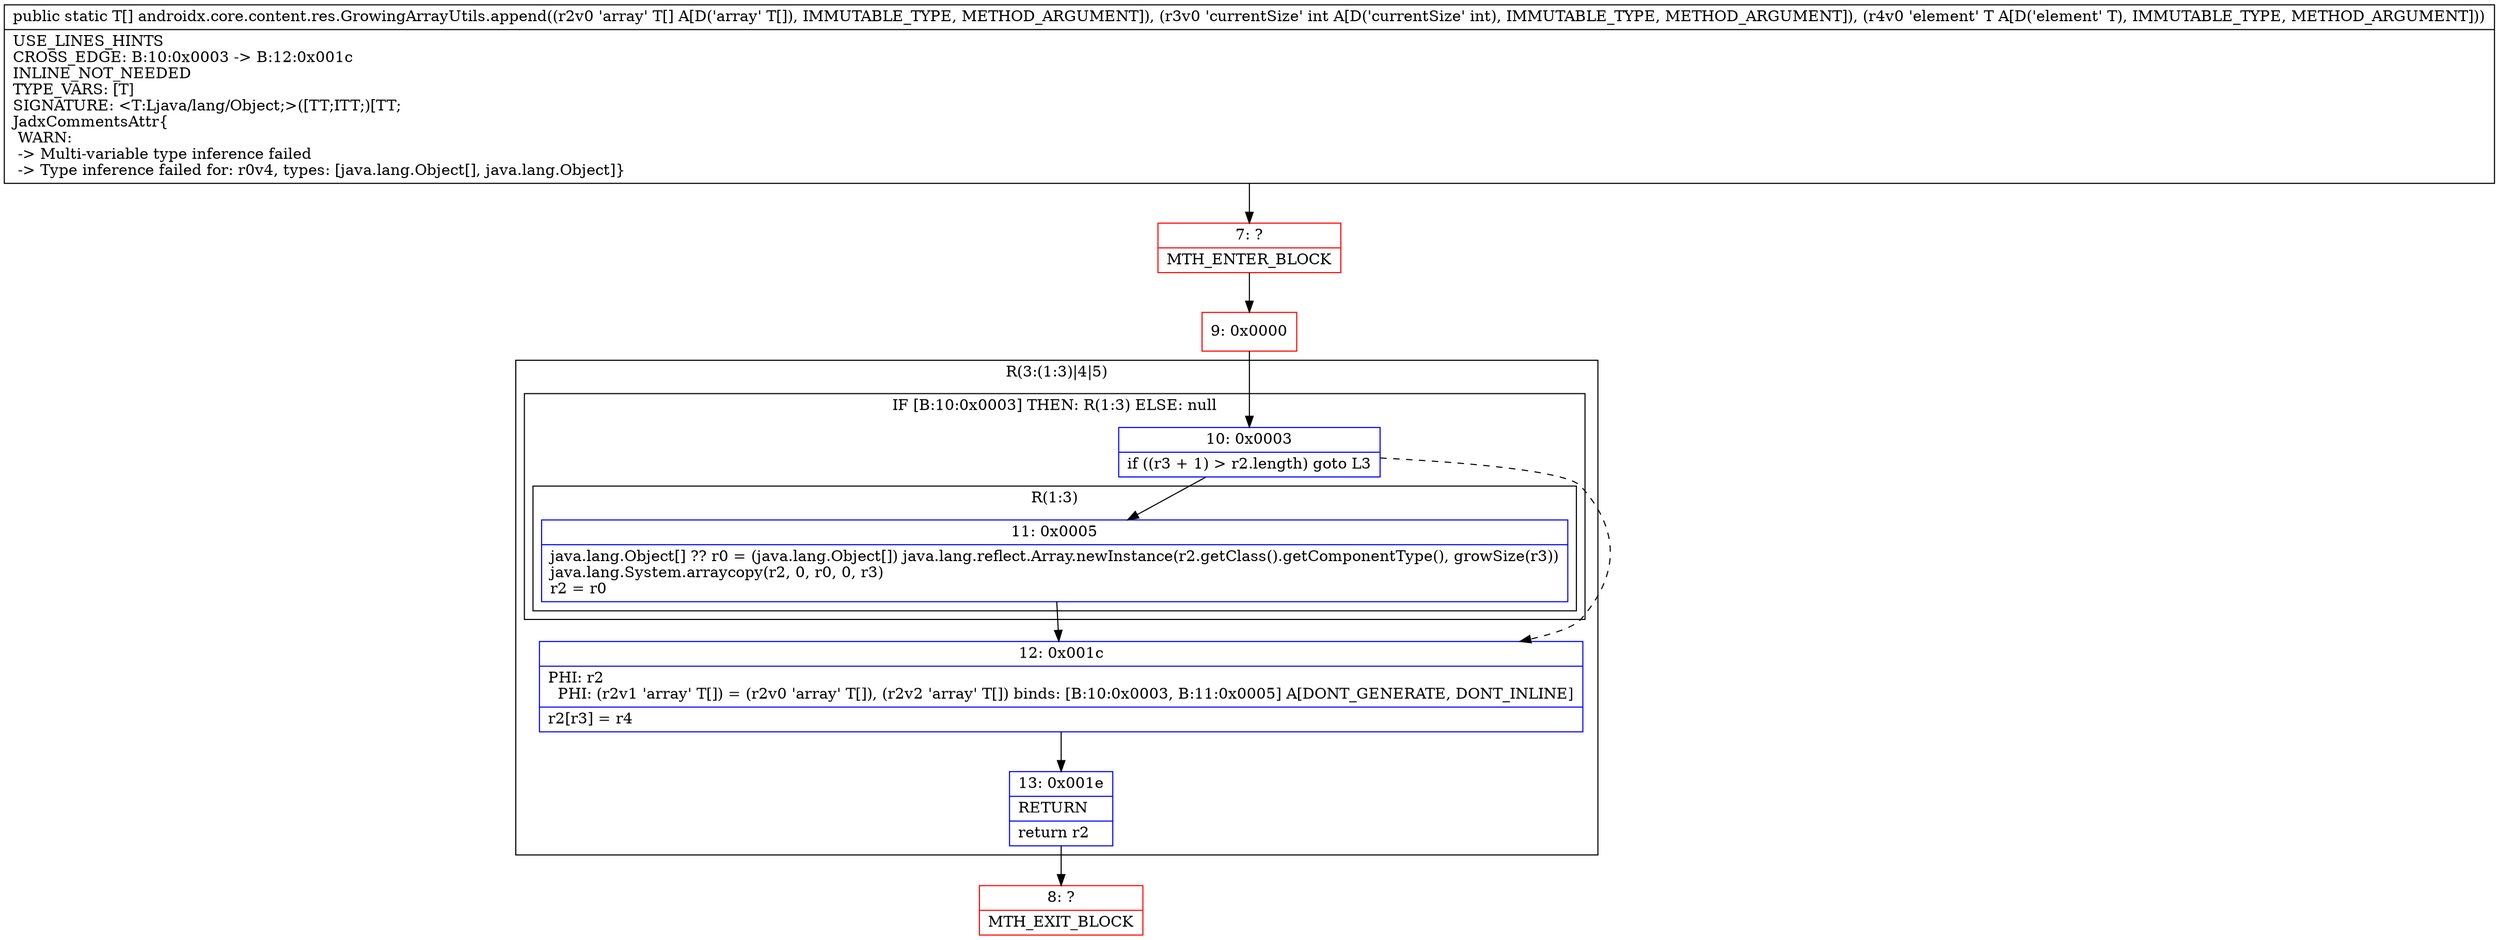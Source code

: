 digraph "CFG forandroidx.core.content.res.GrowingArrayUtils.append([Ljava\/lang\/Object;ILjava\/lang\/Object;)[Ljava\/lang\/Object;" {
subgraph cluster_Region_1614599607 {
label = "R(3:(1:3)|4|5)";
node [shape=record,color=blue];
subgraph cluster_IfRegion_636568154 {
label = "IF [B:10:0x0003] THEN: R(1:3) ELSE: null";
node [shape=record,color=blue];
Node_10 [shape=record,label="{10\:\ 0x0003|if ((r3 + 1) \> r2.length) goto L3\l}"];
subgraph cluster_Region_924726872 {
label = "R(1:3)";
node [shape=record,color=blue];
Node_11 [shape=record,label="{11\:\ 0x0005|java.lang.Object[] ?? r0 = (java.lang.Object[]) java.lang.reflect.Array.newInstance(r2.getClass().getComponentType(), growSize(r3))\ljava.lang.System.arraycopy(r2, 0, r0, 0, r3)\lr2 = r0\l}"];
}
}
Node_12 [shape=record,label="{12\:\ 0x001c|PHI: r2 \l  PHI: (r2v1 'array' T[]) = (r2v0 'array' T[]), (r2v2 'array' T[]) binds: [B:10:0x0003, B:11:0x0005] A[DONT_GENERATE, DONT_INLINE]\l|r2[r3] = r4\l}"];
Node_13 [shape=record,label="{13\:\ 0x001e|RETURN\l|return r2\l}"];
}
Node_7 [shape=record,color=red,label="{7\:\ ?|MTH_ENTER_BLOCK\l}"];
Node_9 [shape=record,color=red,label="{9\:\ 0x0000}"];
Node_8 [shape=record,color=red,label="{8\:\ ?|MTH_EXIT_BLOCK\l}"];
MethodNode[shape=record,label="{public static T[] androidx.core.content.res.GrowingArrayUtils.append((r2v0 'array' T[] A[D('array' T[]), IMMUTABLE_TYPE, METHOD_ARGUMENT]), (r3v0 'currentSize' int A[D('currentSize' int), IMMUTABLE_TYPE, METHOD_ARGUMENT]), (r4v0 'element' T A[D('element' T), IMMUTABLE_TYPE, METHOD_ARGUMENT]))  | USE_LINES_HINTS\lCROSS_EDGE: B:10:0x0003 \-\> B:12:0x001c\lINLINE_NOT_NEEDED\lTYPE_VARS: [T]\lSIGNATURE: \<T:Ljava\/lang\/Object;\>([TT;ITT;)[TT;\lJadxCommentsAttr\{\l WARN: \l \-\> Multi\-variable type inference failed\l \-\> Type inference failed for: r0v4, types: [java.lang.Object[], java.lang.Object]\}\l}"];
MethodNode -> Node_7;Node_10 -> Node_11;
Node_10 -> Node_12[style=dashed];
Node_11 -> Node_12;
Node_12 -> Node_13;
Node_13 -> Node_8;
Node_7 -> Node_9;
Node_9 -> Node_10;
}

